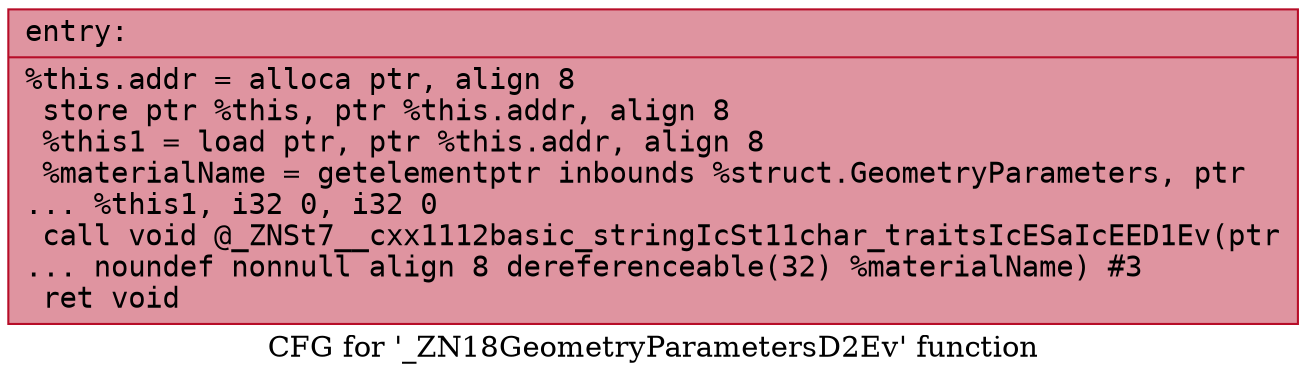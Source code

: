 digraph "CFG for '_ZN18GeometryParametersD2Ev' function" {
	label="CFG for '_ZN18GeometryParametersD2Ev' function";

	Node0x562c4e4de1f0 [shape=record,color="#b70d28ff", style=filled, fillcolor="#b70d2870" fontname="Courier",label="{entry:\l|  %this.addr = alloca ptr, align 8\l  store ptr %this, ptr %this.addr, align 8\l  %this1 = load ptr, ptr %this.addr, align 8\l  %materialName = getelementptr inbounds %struct.GeometryParameters, ptr\l... %this1, i32 0, i32 0\l  call void @_ZNSt7__cxx1112basic_stringIcSt11char_traitsIcESaIcEED1Ev(ptr\l... noundef nonnull align 8 dereferenceable(32) %materialName) #3\l  ret void\l}"];
}
